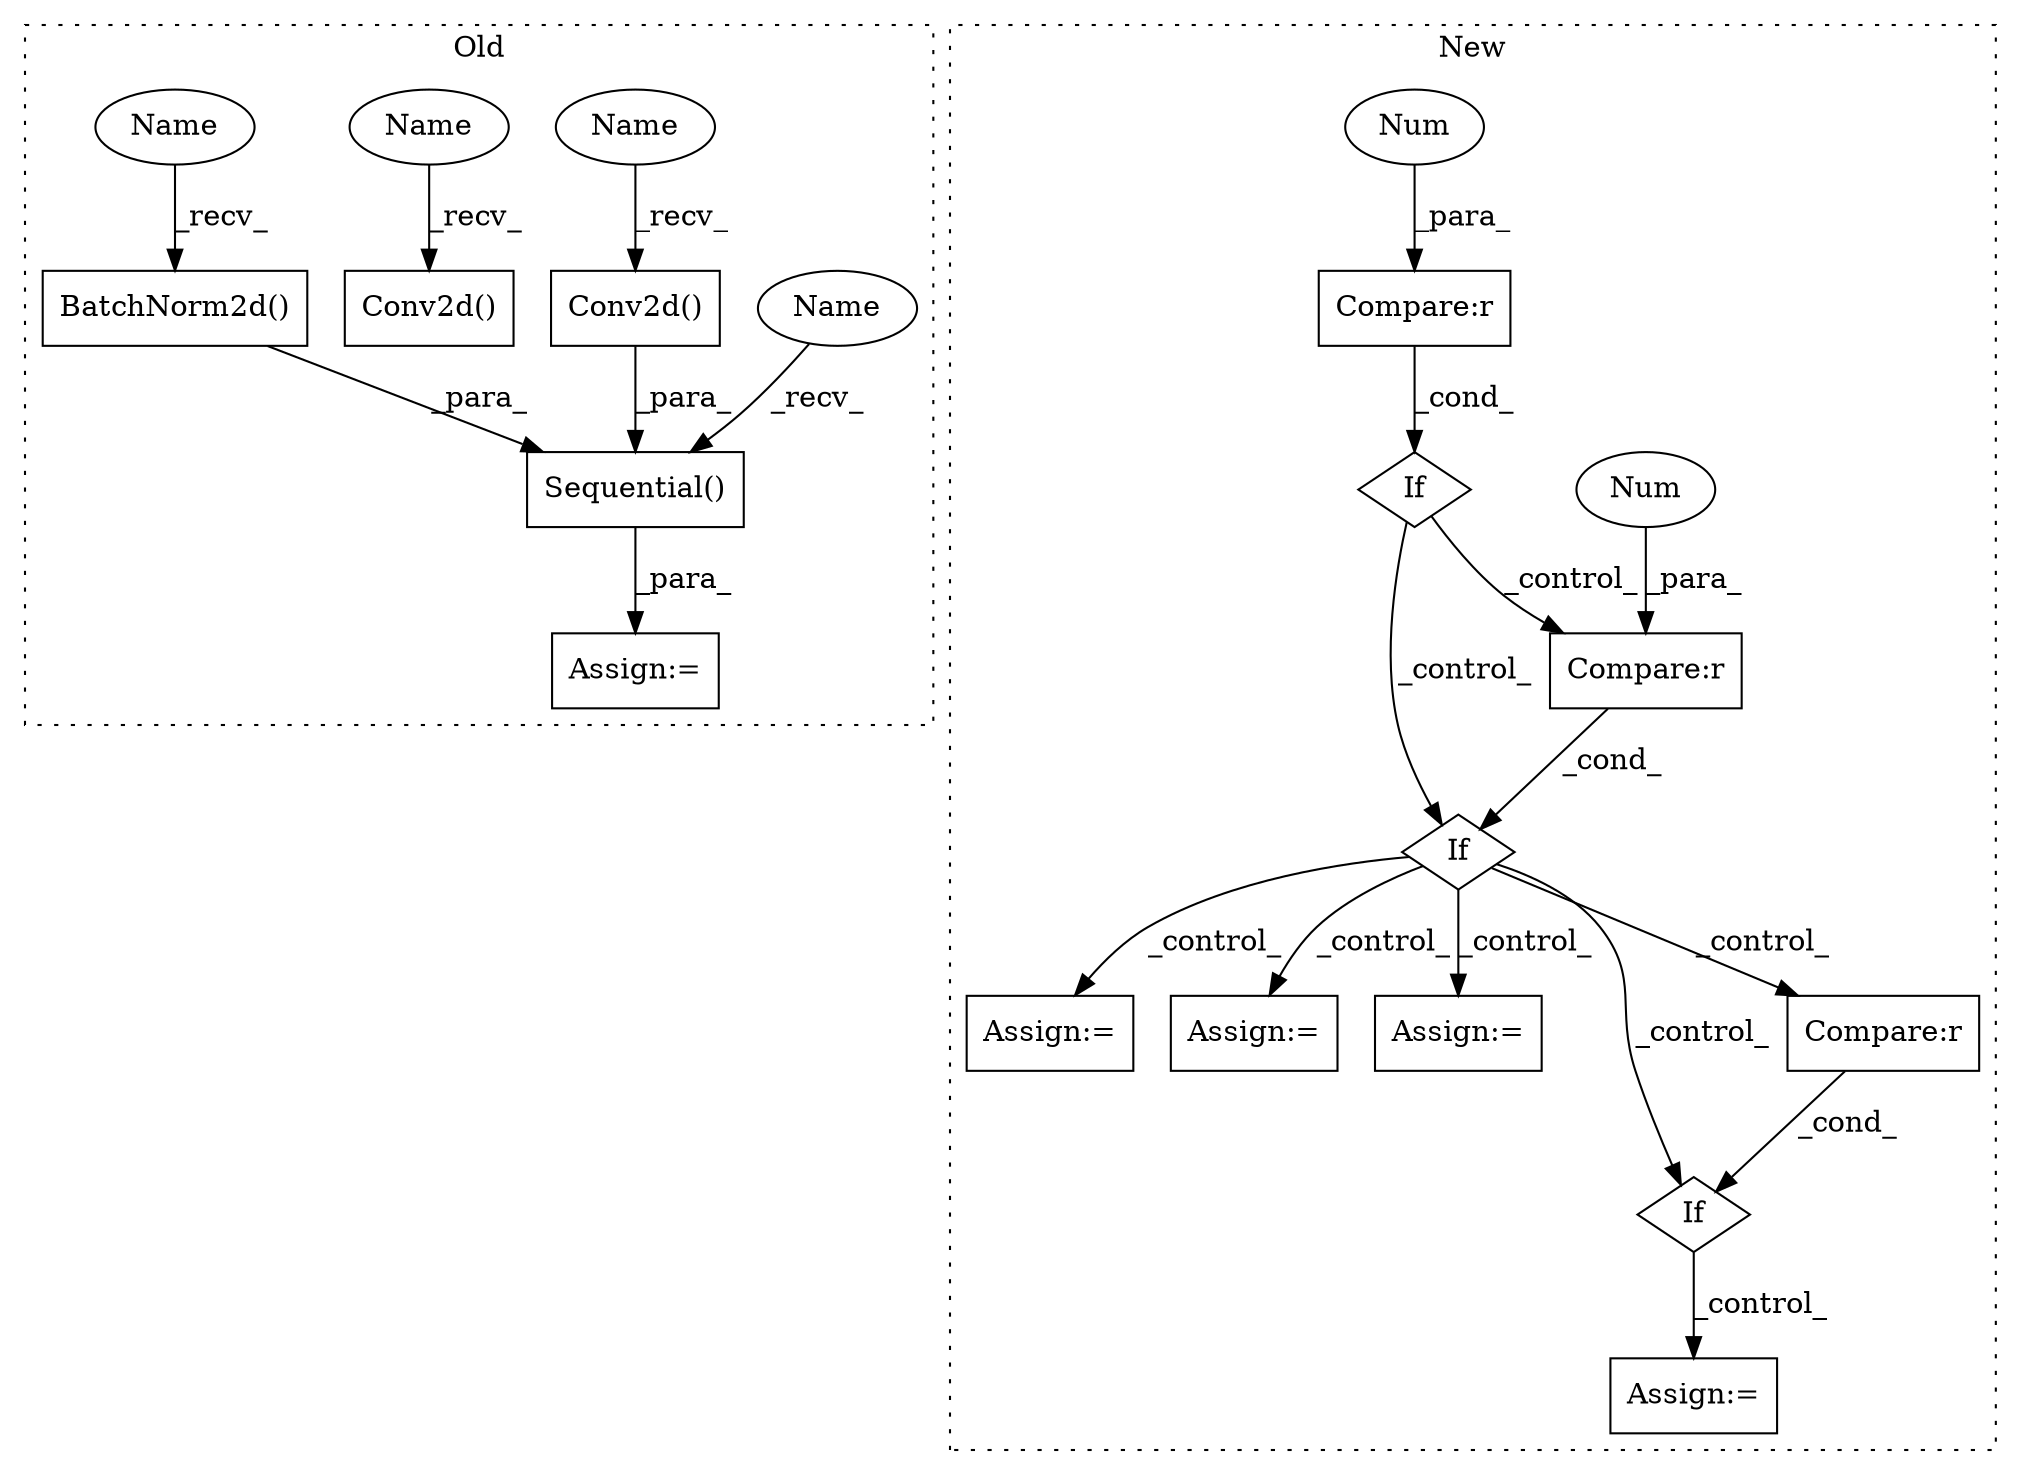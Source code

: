 digraph G {
subgraph cluster0 {
1 [label="BatchNorm2d()" a="75" s="823,859" l="15,1" shape="box"];
5 [label="Conv2d()" a="75" s="720,762" l="10,43" shape="box"];
6 [label="Sequential()" a="75" s="689,860" l="31,14" shape="box"];
7 [label="Conv2d()" a="75" s="419,462" l="10,49" shape="box"];
8 [label="Assign:=" a="68" s="686" l="3" shape="box"];
18 [label="Name" a="87" s="689" l="2" shape="ellipse"];
19 [label="Name" a="87" s="720" l="2" shape="ellipse"];
20 [label="Name" a="87" s="419" l="2" shape="ellipse"];
21 [label="Name" a="87" s="823" l="2" shape="ellipse"];
label = "Old";
style="dotted";
}
subgraph cluster1 {
2 [label="If" a="96" s="975,990" l="3,14" shape="diamond"];
3 [label="Compare:r" a="40" s="978" l="12" shape="box"];
4 [label="Assign:=" a="68" s="1524" l="3" shape="box"];
9 [label="Num" a="76" s="989" l="1" shape="ellipse"];
10 [label="If" a="96" s="847,881" l="3,14" shape="diamond"];
11 [label="Compare:r" a="40" s="850" l="11" shape="box"];
12 [label="Num" a="76" s="860" l="1" shape="ellipse"];
13 [label="Assign:=" a="68" s="1491" l="3" shape="box"];
14 [label="Assign:=" a="68" s="1354" l="3" shape="box"];
15 [label="If" a="96" s="1173,1196" l="3,14" shape="diamond"];
16 [label="Compare:r" a="40" s="1176" l="20" shape="box"];
17 [label="Assign:=" a="68" s="1222" l="3" shape="box"];
label = "New";
style="dotted";
}
1 -> 6 [label="_para_"];
2 -> 14 [label="_control_"];
2 -> 13 [label="_control_"];
2 -> 4 [label="_control_"];
2 -> 16 [label="_control_"];
2 -> 15 [label="_control_"];
3 -> 2 [label="_cond_"];
5 -> 6 [label="_para_"];
6 -> 8 [label="_para_"];
9 -> 3 [label="_para_"];
10 -> 2 [label="_control_"];
10 -> 3 [label="_control_"];
11 -> 10 [label="_cond_"];
12 -> 11 [label="_para_"];
15 -> 17 [label="_control_"];
16 -> 15 [label="_cond_"];
18 -> 6 [label="_recv_"];
19 -> 5 [label="_recv_"];
20 -> 7 [label="_recv_"];
21 -> 1 [label="_recv_"];
}